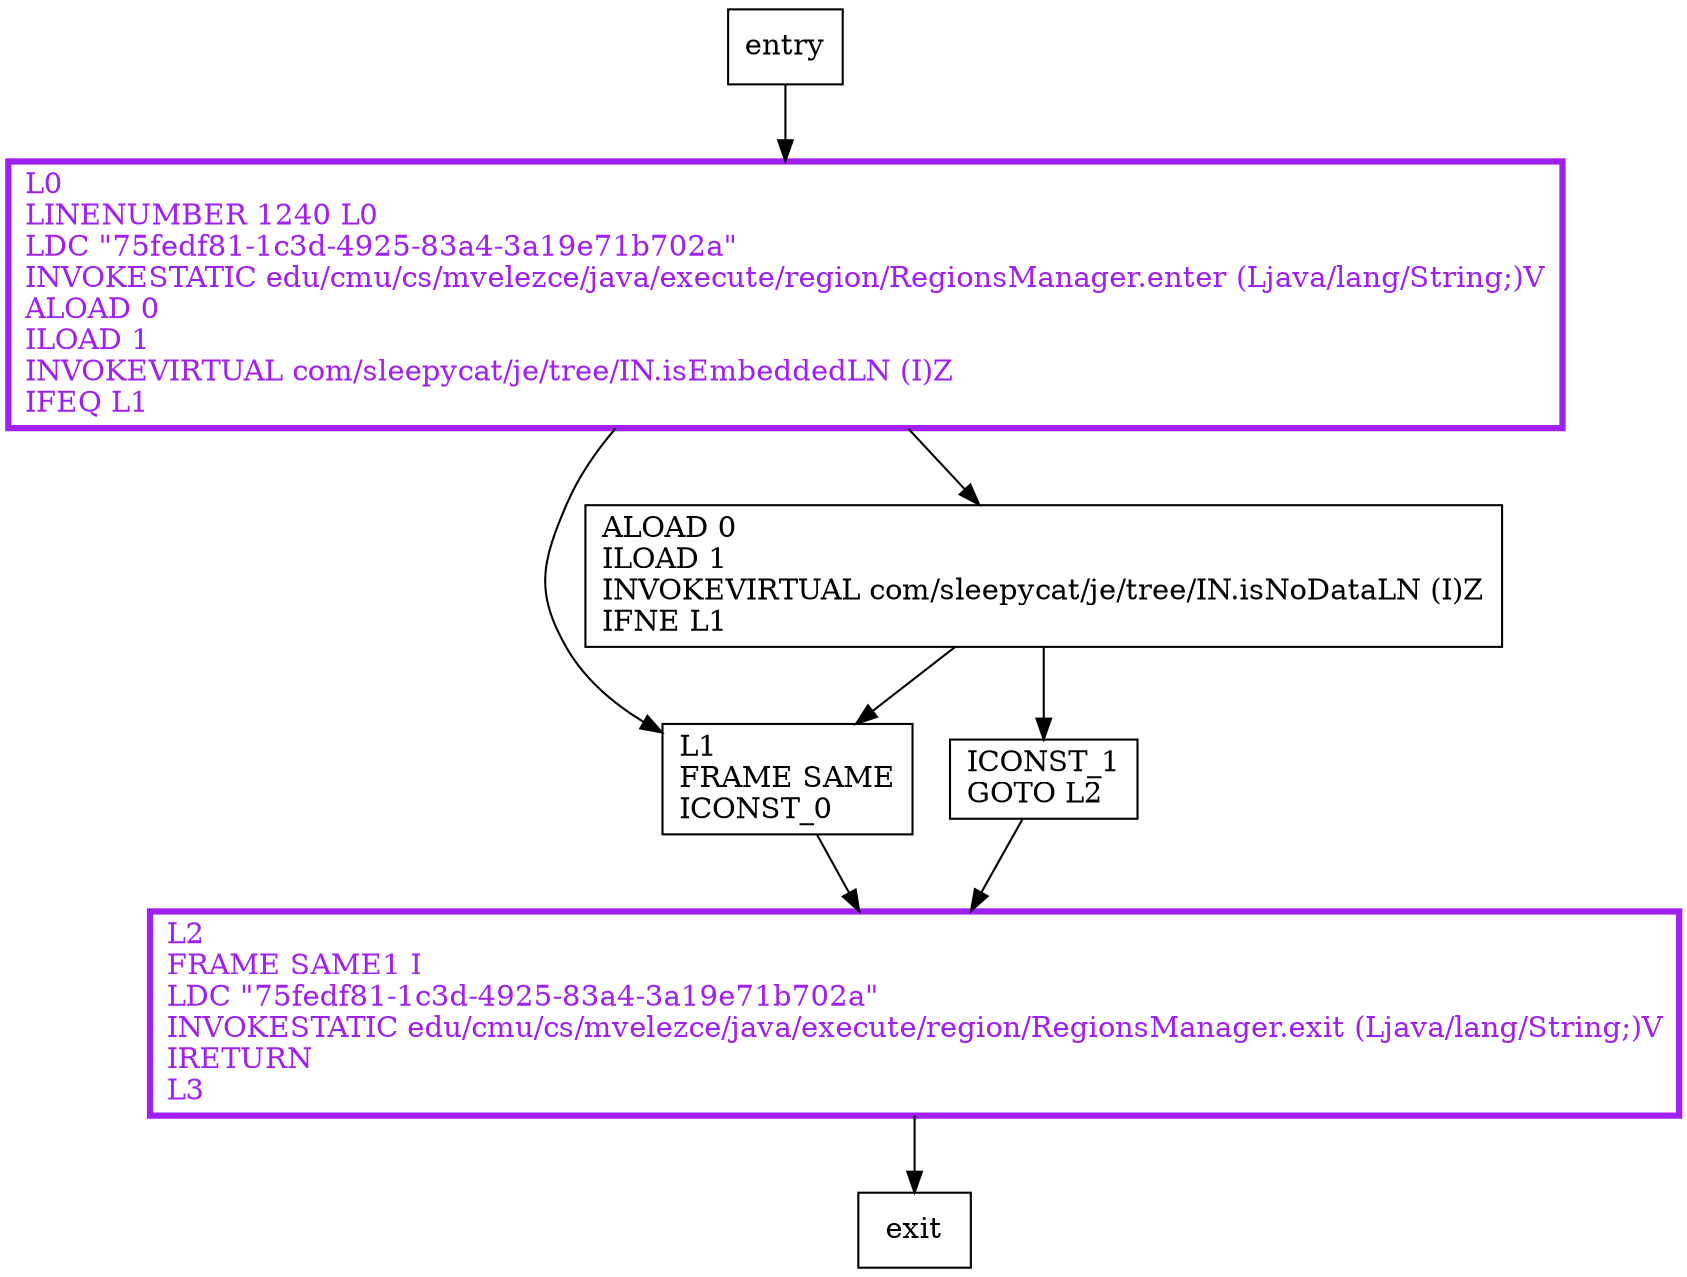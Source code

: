 digraph haveEmbeddedData {
node [shape=record];
1010865203 [label="ICONST_1\lGOTO L2\l"];
1758707752 [label="L2\lFRAME SAME1 I\lLDC \"75fedf81-1c3d-4925-83a4-3a19e71b702a\"\lINVOKESTATIC edu/cmu/cs/mvelezce/java/execute/region/RegionsManager.exit (Ljava/lang/String;)V\lIRETURN\lL3\l"];
423840922 [label="L1\lFRAME SAME\lICONST_0\l"];
1294150791 [label="L0\lLINENUMBER 1240 L0\lLDC \"75fedf81-1c3d-4925-83a4-3a19e71b702a\"\lINVOKESTATIC edu/cmu/cs/mvelezce/java/execute/region/RegionsManager.enter (Ljava/lang/String;)V\lALOAD 0\lILOAD 1\lINVOKEVIRTUAL com/sleepycat/je/tree/IN.isEmbeddedLN (I)Z\lIFEQ L1\l"];
256690088 [label="ALOAD 0\lILOAD 1\lINVOKEVIRTUAL com/sleepycat/je/tree/IN.isNoDataLN (I)Z\lIFNE L1\l"];
entry;
exit;
entry -> 1294150791
1010865203 -> 1758707752
1758707752 -> exit
423840922 -> 1758707752
1294150791 -> 423840922
1294150791 -> 256690088
256690088 -> 1010865203
256690088 -> 423840922
1758707752[fontcolor="purple", penwidth=3, color="purple"];
1294150791[fontcolor="purple", penwidth=3, color="purple"];
}
